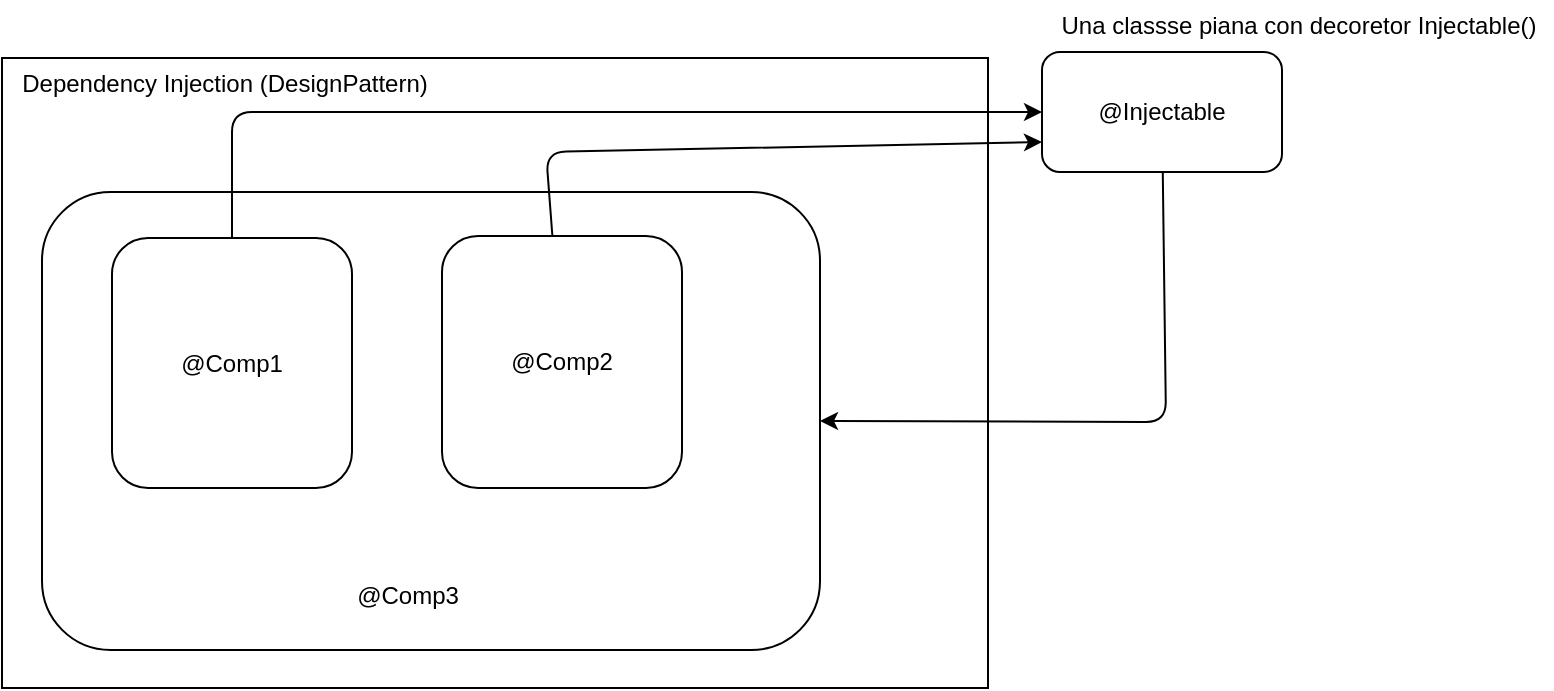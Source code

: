 <mxfile>
    <diagram id="8mwAnt8a2fRUGNQX9bNM" name="Page-1">
        <mxGraphModel dx="851" dy="397" grid="0" gridSize="10" guides="1" tooltips="1" connect="1" arrows="1" fold="1" page="1" pageScale="1" pageWidth="827" pageHeight="1169" math="0" shadow="0">
            <root>
                <mxCell id="0"/>
                <mxCell id="1" parent="0"/>
                <mxCell id="10" value="" style="rounded=0;whiteSpace=wrap;html=1;" vertex="1" parent="1">
                    <mxGeometry x="20" y="63" width="493" height="315" as="geometry"/>
                </mxCell>
                <mxCell id="8" value="" style="rounded=1;whiteSpace=wrap;html=1;" vertex="1" parent="1">
                    <mxGeometry x="40" y="130" width="389" height="229" as="geometry"/>
                </mxCell>
                <mxCell id="6" style="edgeStyle=none;html=1;entryX=0;entryY=0.5;entryDx=0;entryDy=0;" edge="1" parent="1" source="2" target="5">
                    <mxGeometry relative="1" as="geometry">
                        <Array as="points">
                            <mxPoint x="135" y="90"/>
                        </Array>
                    </mxGeometry>
                </mxCell>
                <mxCell id="2" value="@Comp1" style="rounded=1;whiteSpace=wrap;html=1;" vertex="1" parent="1">
                    <mxGeometry x="75" y="153" width="120" height="125" as="geometry"/>
                </mxCell>
                <mxCell id="7" style="edgeStyle=none;html=1;entryX=0;entryY=0.75;entryDx=0;entryDy=0;" edge="1" parent="1" source="3" target="5">
                    <mxGeometry relative="1" as="geometry">
                        <Array as="points">
                            <mxPoint x="292" y="110"/>
                        </Array>
                    </mxGeometry>
                </mxCell>
                <mxCell id="3" value="@Comp2" style="rounded=1;whiteSpace=wrap;html=1;" vertex="1" parent="1">
                    <mxGeometry x="240" y="152" width="120" height="126" as="geometry"/>
                </mxCell>
                <mxCell id="4" value="Dependency Injection (DesignPattern)" style="text;html=1;align=center;verticalAlign=middle;resizable=0;points=[];autosize=1;strokeColor=none;fillColor=none;" vertex="1" parent="1">
                    <mxGeometry x="20" y="63" width="221" height="26" as="geometry"/>
                </mxCell>
                <mxCell id="9" style="edgeStyle=none;html=1;entryX=1;entryY=0.5;entryDx=0;entryDy=0;" edge="1" parent="1" source="5" target="8">
                    <mxGeometry relative="1" as="geometry">
                        <Array as="points">
                            <mxPoint x="602" y="245"/>
                        </Array>
                    </mxGeometry>
                </mxCell>
                <mxCell id="5" value="@Injectable" style="rounded=1;whiteSpace=wrap;html=1;" vertex="1" parent="1">
                    <mxGeometry x="540" y="60" width="120" height="60" as="geometry"/>
                </mxCell>
                <mxCell id="11" value="Una classse piana con decoretor Injectable()" style="text;html=1;align=center;verticalAlign=middle;resizable=0;points=[];autosize=1;strokeColor=none;fillColor=none;" vertex="1" parent="1">
                    <mxGeometry x="540" y="34" width="255" height="26" as="geometry"/>
                </mxCell>
                <mxCell id="12" value="@Comp3" style="text;html=1;strokeColor=none;fillColor=none;align=center;verticalAlign=middle;whiteSpace=wrap;rounded=0;" vertex="1" parent="1">
                    <mxGeometry x="193" y="317" width="60" height="30" as="geometry"/>
                </mxCell>
            </root>
        </mxGraphModel>
    </diagram>
</mxfile>
